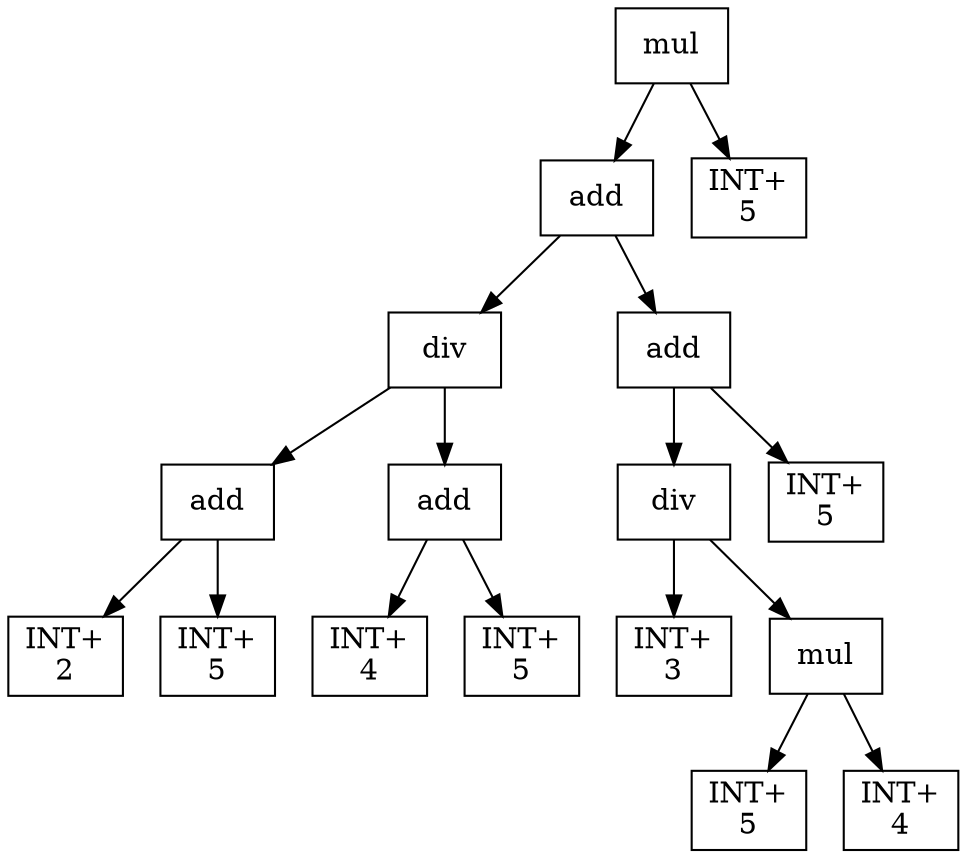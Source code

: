 digraph expr {
  node [shape=box];
  n1 [label="mul"];
  n2 [label="add"];
  n3 [label="div"];
  n4 [label="add"];
  n5 [label="INT+\n2"];
  n6 [label="INT+\n5"];
  n4 -> n5;
  n4 -> n6;
  n7 [label="add"];
  n8 [label="INT+\n4"];
  n9 [label="INT+\n5"];
  n7 -> n8;
  n7 -> n9;
  n3 -> n4;
  n3 -> n7;
  n10 [label="add"];
  n11 [label="div"];
  n12 [label="INT+\n3"];
  n13 [label="mul"];
  n14 [label="INT+\n5"];
  n15 [label="INT+\n4"];
  n13 -> n14;
  n13 -> n15;
  n11 -> n12;
  n11 -> n13;
  n16 [label="INT+\n5"];
  n10 -> n11;
  n10 -> n16;
  n2 -> n3;
  n2 -> n10;
  n17 [label="INT+\n5"];
  n1 -> n2;
  n1 -> n17;
}